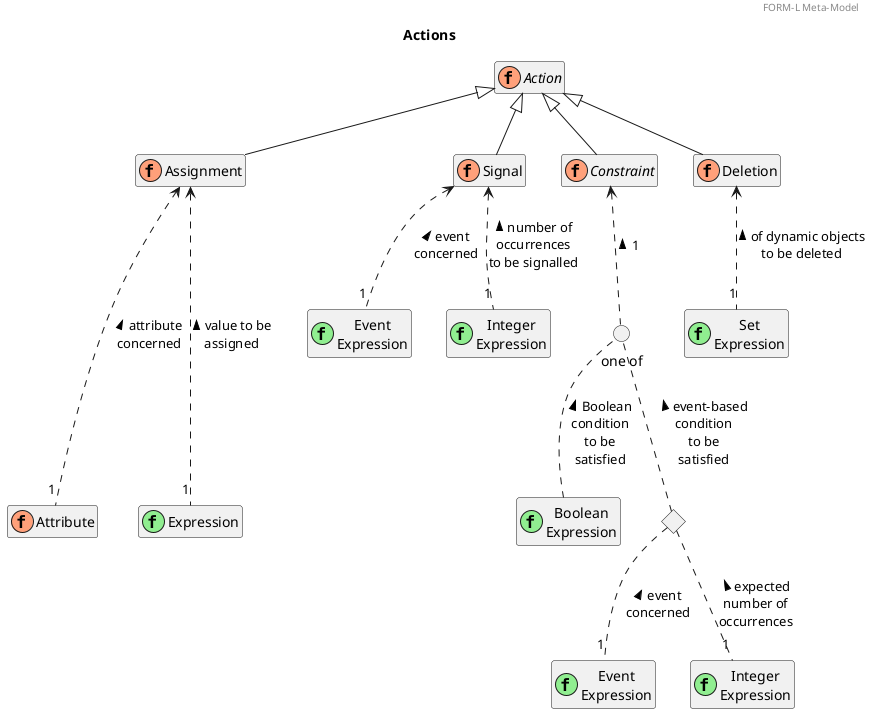 @startuml
header FORM-L Meta-Model
title "Actions"
'footer Page 19
hide empty members

abstract class Action  << (f, LightSalmon) >>
class Assignment  << (f, LightSalmon) >>
class Signal  << (f, LightSalmon) >>
abstract class Constraint  << (f, LightSalmon) >>
class Deletion  << (f, LightSalmon) >>

Action <|-- Assignment
Action <|-- Signal
Action <|-- Deletion
Action <|-- Constraint

' Assignment
class Attribute  << (f, LightSalmon) >>
class Expression  << (f, LightGreen) >>
Assignment <... "1" Attribute : < attribute\nconcerned
Assignment <... "1" Expression : < value to be\nassigned

' Signal
class "Event\nExpression" as sEvent  << (f, LightGreen) >>
class "Integer\nExpression" as sCount  << (f, LightGreen) >>
Signal <.. "1" sEvent : < event\nconcerned
Signal <.. "1" sCount : < number of\noccurrences\nto be signalled

' Constraint
class "Boolean\nExpression" as Condition  << (f, LightGreen) >>
class "Event\nExpression" as cEvent  << (f, LightGreen) >>
class "Integer\nExpression" as cCount  << (f, LightGreen) >>
circle "one of" as oneOf
Constraint <.. oneOf : < 1
diamond occurrences
oneOf .. Condition : < Boolean\ncondition\nto be\nsatisfied
oneOf .. occurrences : < event-based\ncondition\nto be\nsatisfied
occurrences .. "1" cEvent: < event\nconcerned
occurrences .. "1" cCount: < expected\nnumber of\noccurrences

' Deletion
class "Set\nExpression" as Set  << (f, LightGreen) >>
Deletion <.. "1" Set : < of dynamic objects\nto be deleted
@enduml